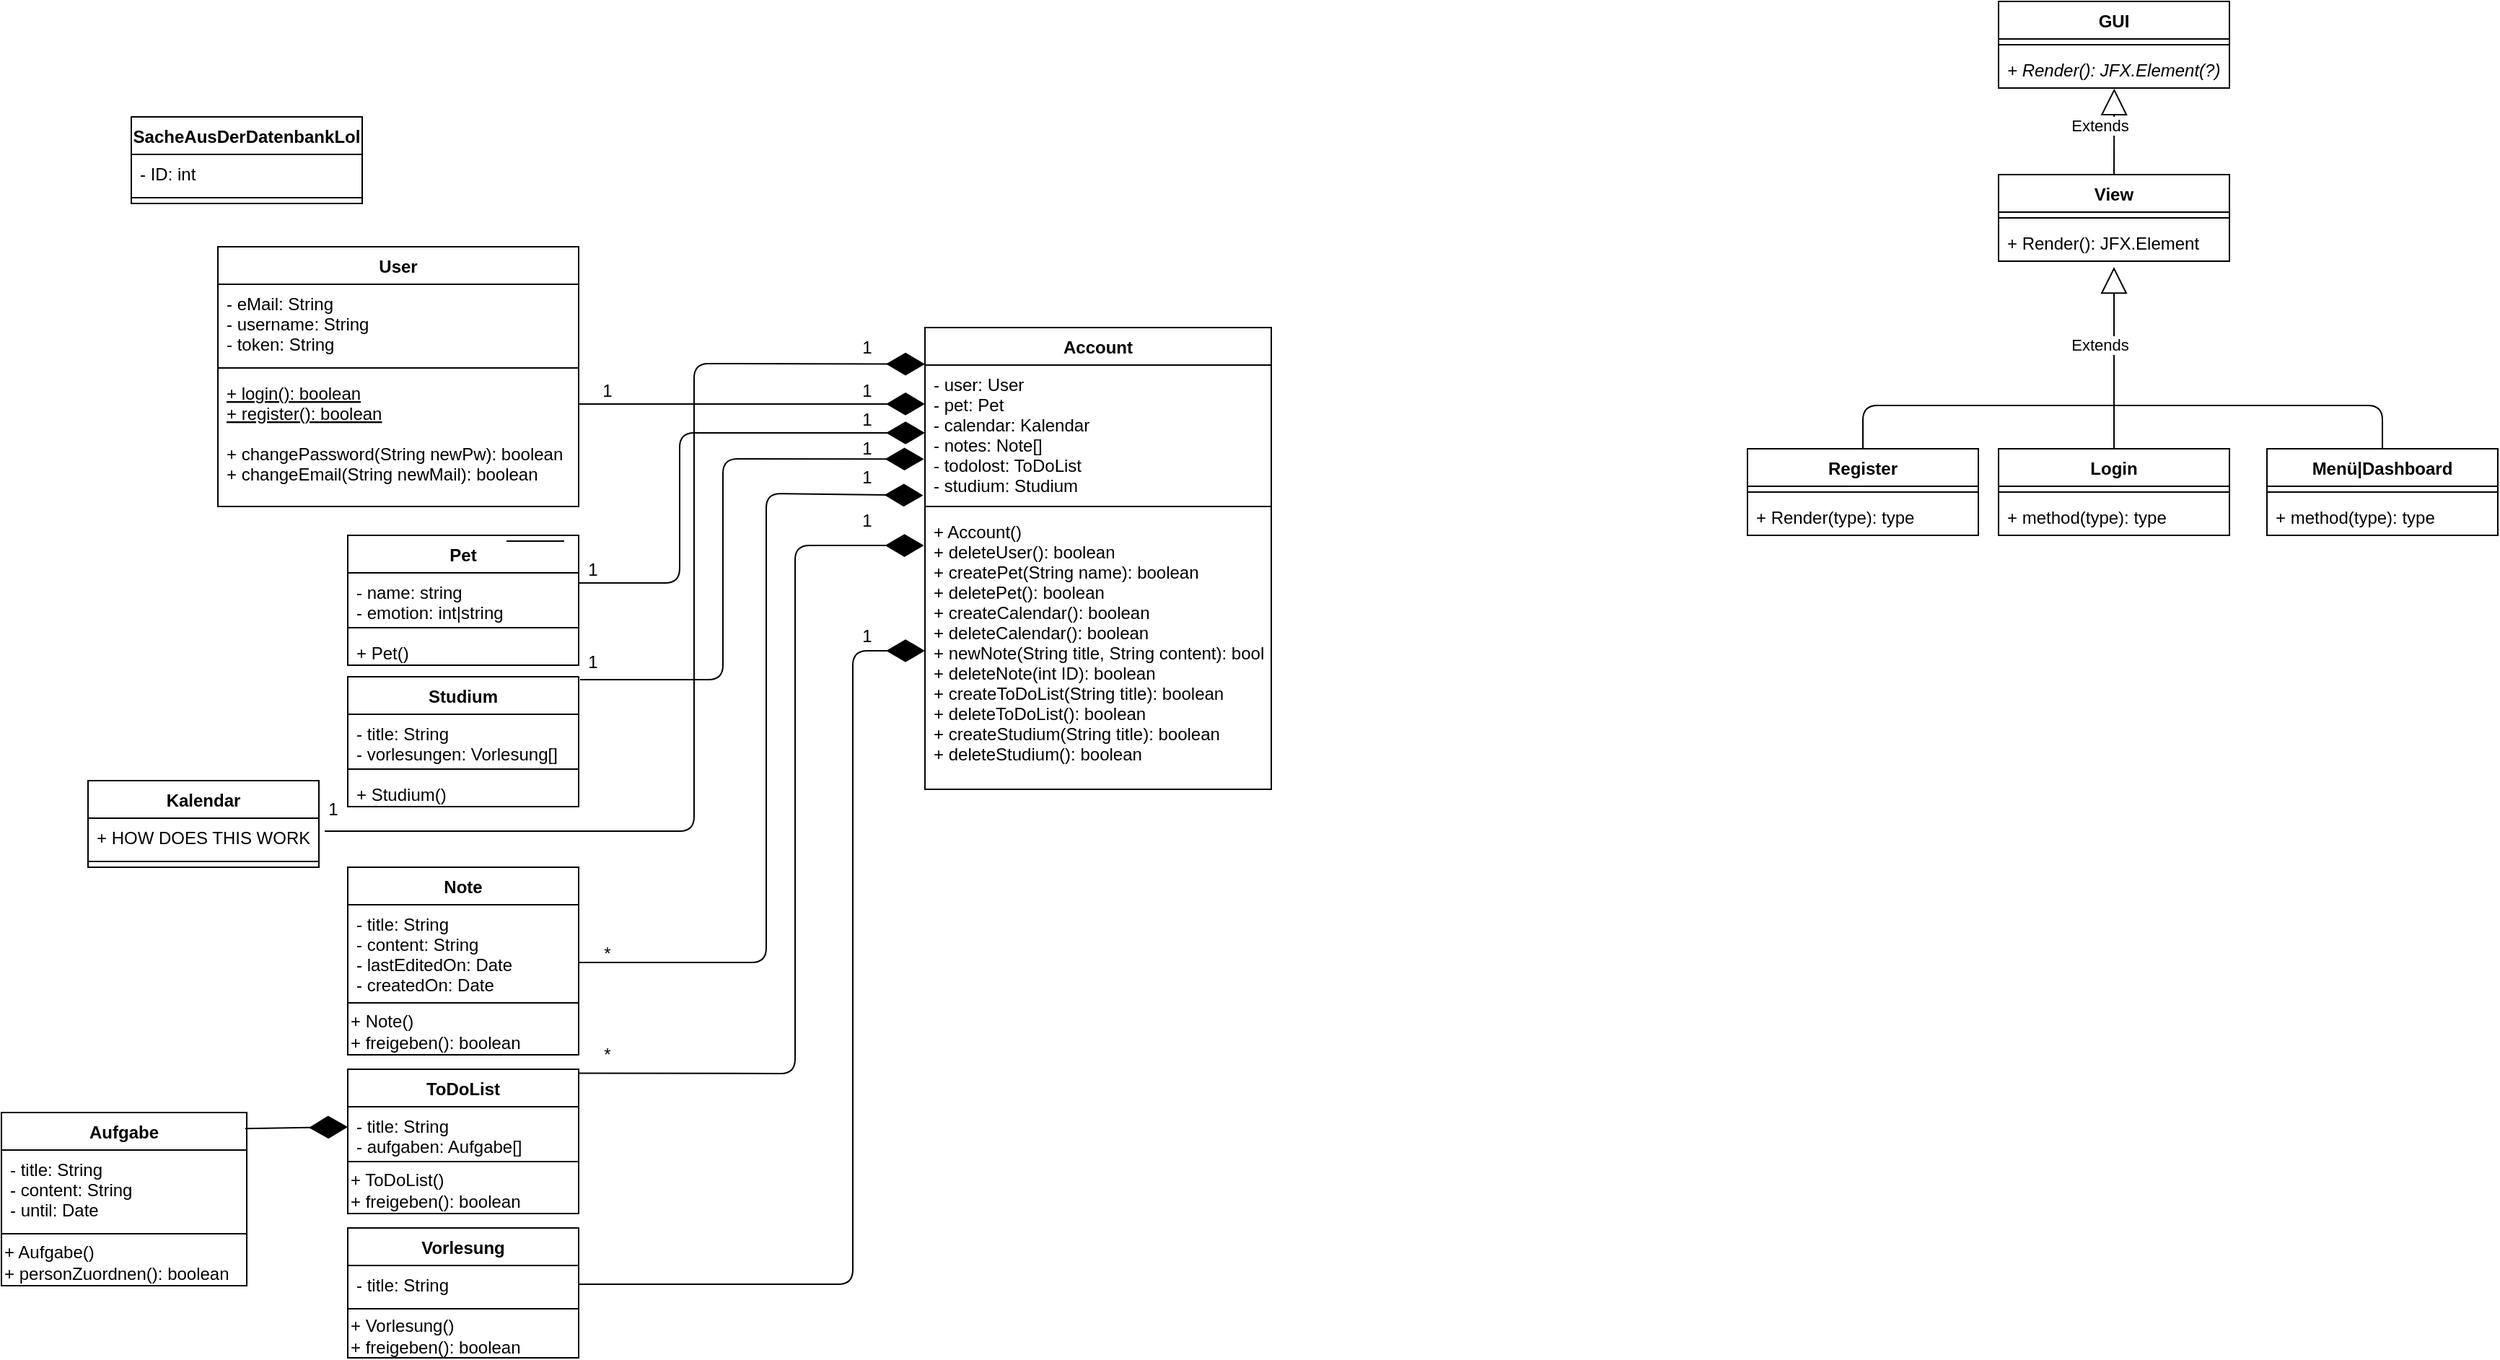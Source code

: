 <mxfile version="14.5.8" type="device"><diagram id="C5RBs43oDa-KdzZeNtuy" name="Page-1"><mxGraphModel dx="2031" dy="1053" grid="1" gridSize="10" guides="1" tooltips="1" connect="1" arrows="1" fold="1" page="1" pageScale="1" pageWidth="5000" pageHeight="5000" math="0" shadow="0"><root><mxCell id="WIyWlLk6GJQsqaUBKTNV-0"/><mxCell id="WIyWlLk6GJQsqaUBKTNV-1" parent="WIyWlLk6GJQsqaUBKTNV-0"/><mxCell id="lwPotUD3KqgCsZQsg83P-1" value="GUI" style="swimlane;fontStyle=1;align=center;verticalAlign=top;childLayout=stackLayout;horizontal=1;startSize=26;horizontalStack=0;resizeParent=1;resizeParentMax=0;resizeLast=0;collapsible=1;marginBottom=0;" vertex="1" parent="WIyWlLk6GJQsqaUBKTNV-1"><mxGeometry x="1564" y="40" width="160" height="60" as="geometry"/></mxCell><mxCell id="lwPotUD3KqgCsZQsg83P-3" value="" style="line;strokeWidth=1;fillColor=none;align=left;verticalAlign=middle;spacingTop=-1;spacingLeft=3;spacingRight=3;rotatable=0;labelPosition=right;points=[];portConstraint=eastwest;" vertex="1" parent="lwPotUD3KqgCsZQsg83P-1"><mxGeometry y="26" width="160" height="8" as="geometry"/></mxCell><mxCell id="lwPotUD3KqgCsZQsg83P-4" value="+ Render(): JFX.Element(?)" style="text;strokeColor=none;fillColor=none;align=left;verticalAlign=top;spacingLeft=4;spacingRight=4;overflow=hidden;rotatable=0;points=[[0,0.5],[1,0.5]];portConstraint=eastwest;fontStyle=2" vertex="1" parent="lwPotUD3KqgCsZQsg83P-1"><mxGeometry y="34" width="160" height="26" as="geometry"/></mxCell><mxCell id="lwPotUD3KqgCsZQsg83P-5" value="Menü|Dashboard" style="swimlane;fontStyle=1;align=center;verticalAlign=top;childLayout=stackLayout;horizontal=1;startSize=26;horizontalStack=0;resizeParent=1;resizeParentMax=0;resizeLast=0;collapsible=1;marginBottom=0;" vertex="1" parent="WIyWlLk6GJQsqaUBKTNV-1"><mxGeometry x="1750" y="350" width="160" height="60" as="geometry"/></mxCell><mxCell id="lwPotUD3KqgCsZQsg83P-7" value="" style="line;strokeWidth=1;fillColor=none;align=left;verticalAlign=middle;spacingTop=-1;spacingLeft=3;spacingRight=3;rotatable=0;labelPosition=right;points=[];portConstraint=eastwest;" vertex="1" parent="lwPotUD3KqgCsZQsg83P-5"><mxGeometry y="26" width="160" height="8" as="geometry"/></mxCell><mxCell id="lwPotUD3KqgCsZQsg83P-8" value="+ method(type): type" style="text;strokeColor=none;fillColor=none;align=left;verticalAlign=top;spacingLeft=4;spacingRight=4;overflow=hidden;rotatable=0;points=[[0,0.5],[1,0.5]];portConstraint=eastwest;" vertex="1" parent="lwPotUD3KqgCsZQsg83P-5"><mxGeometry y="34" width="160" height="26" as="geometry"/></mxCell><mxCell id="lwPotUD3KqgCsZQsg83P-11" value="Login" style="swimlane;fontStyle=1;align=center;verticalAlign=top;childLayout=stackLayout;horizontal=1;startSize=26;horizontalStack=0;resizeParent=1;resizeParentMax=0;resizeLast=0;collapsible=1;marginBottom=0;" vertex="1" parent="WIyWlLk6GJQsqaUBKTNV-1"><mxGeometry x="1564" y="350" width="160" height="60" as="geometry"/></mxCell><mxCell id="lwPotUD3KqgCsZQsg83P-13" value="" style="line;strokeWidth=1;fillColor=none;align=left;verticalAlign=middle;spacingTop=-1;spacingLeft=3;spacingRight=3;rotatable=0;labelPosition=right;points=[];portConstraint=eastwest;" vertex="1" parent="lwPotUD3KqgCsZQsg83P-11"><mxGeometry y="26" width="160" height="8" as="geometry"/></mxCell><mxCell id="lwPotUD3KqgCsZQsg83P-14" value="+ method(type): type" style="text;strokeColor=none;fillColor=none;align=left;verticalAlign=top;spacingLeft=4;spacingRight=4;overflow=hidden;rotatable=0;points=[[0,0.5],[1,0.5]];portConstraint=eastwest;" vertex="1" parent="lwPotUD3KqgCsZQsg83P-11"><mxGeometry y="34" width="160" height="26" as="geometry"/></mxCell><mxCell id="lwPotUD3KqgCsZQsg83P-16" value="Extends" style="endArrow=block;endSize=16;endFill=0;html=1;exitX=0.5;exitY=0;exitDx=0;exitDy=0;entryX=0.5;entryY=1.154;entryDx=0;entryDy=0;entryPerimeter=0;" edge="1" parent="WIyWlLk6GJQsqaUBKTNV-1" source="lwPotUD3KqgCsZQsg83P-11" target="lwPotUD3KqgCsZQsg83P-29"><mxGeometry x="0.14" y="10" width="160" relative="1" as="geometry"><mxPoint x="1547.92" y="242" as="sourcePoint"/><mxPoint x="1820" y="280" as="targetPoint"/><mxPoint as="offset"/></mxGeometry></mxCell><mxCell id="lwPotUD3KqgCsZQsg83P-17" value="Register" style="swimlane;fontStyle=1;align=center;verticalAlign=top;childLayout=stackLayout;horizontal=1;startSize=26;horizontalStack=0;resizeParent=1;resizeParentMax=0;resizeLast=0;collapsible=1;marginBottom=0;" vertex="1" parent="WIyWlLk6GJQsqaUBKTNV-1"><mxGeometry x="1390" y="350" width="160" height="60" as="geometry"/></mxCell><mxCell id="lwPotUD3KqgCsZQsg83P-19" value="" style="line;strokeWidth=1;fillColor=none;align=left;verticalAlign=middle;spacingTop=-1;spacingLeft=3;spacingRight=3;rotatable=0;labelPosition=right;points=[];portConstraint=eastwest;" vertex="1" parent="lwPotUD3KqgCsZQsg83P-17"><mxGeometry y="26" width="160" height="8" as="geometry"/></mxCell><mxCell id="lwPotUD3KqgCsZQsg83P-20" value="+ Render(type): type" style="text;strokeColor=none;fillColor=none;align=left;verticalAlign=top;spacingLeft=4;spacingRight=4;overflow=hidden;rotatable=0;points=[[0,0.5],[1,0.5]];portConstraint=eastwest;" vertex="1" parent="lwPotUD3KqgCsZQsg83P-17"><mxGeometry y="34" width="160" height="26" as="geometry"/></mxCell><mxCell id="lwPotUD3KqgCsZQsg83P-24" value="" style="endArrow=none;html=1;exitX=0.5;exitY=0;exitDx=0;exitDy=0;" edge="1" parent="WIyWlLk6GJQsqaUBKTNV-1" source="lwPotUD3KqgCsZQsg83P-17"><mxGeometry width="50" height="50" relative="1" as="geometry"><mxPoint x="1450" y="340" as="sourcePoint"/><mxPoint x="1650" y="320" as="targetPoint"/><Array as="points"><mxPoint x="1470" y="320"/></Array></mxGeometry></mxCell><mxCell id="lwPotUD3KqgCsZQsg83P-25" value="" style="endArrow=none;html=1;exitX=0.5;exitY=0;exitDx=0;exitDy=0;" edge="1" parent="WIyWlLk6GJQsqaUBKTNV-1"><mxGeometry width="50" height="50" relative="1" as="geometry"><mxPoint x="1830" y="350" as="sourcePoint"/><mxPoint x="1650" y="320" as="targetPoint"/><Array as="points"><mxPoint x="1830" y="320"/></Array></mxGeometry></mxCell><mxCell id="lwPotUD3KqgCsZQsg83P-26" value="View" style="swimlane;fontStyle=1;align=center;verticalAlign=top;childLayout=stackLayout;horizontal=1;startSize=26;horizontalStack=0;resizeParent=1;resizeParentMax=0;resizeLast=0;collapsible=1;marginBottom=0;" vertex="1" parent="WIyWlLk6GJQsqaUBKTNV-1"><mxGeometry x="1564" y="160" width="160" height="60" as="geometry"/></mxCell><mxCell id="lwPotUD3KqgCsZQsg83P-28" value="" style="line;strokeWidth=1;fillColor=none;align=left;verticalAlign=middle;spacingTop=-1;spacingLeft=3;spacingRight=3;rotatable=0;labelPosition=right;points=[];portConstraint=eastwest;" vertex="1" parent="lwPotUD3KqgCsZQsg83P-26"><mxGeometry y="26" width="160" height="8" as="geometry"/></mxCell><mxCell id="lwPotUD3KqgCsZQsg83P-29" value="+ Render(): JFX.Element" style="text;strokeColor=none;fillColor=none;align=left;verticalAlign=top;spacingLeft=4;spacingRight=4;overflow=hidden;rotatable=0;points=[[0,0.5],[1,0.5]];portConstraint=eastwest;" vertex="1" parent="lwPotUD3KqgCsZQsg83P-26"><mxGeometry y="34" width="160" height="26" as="geometry"/></mxCell><mxCell id="lwPotUD3KqgCsZQsg83P-30" value="User" style="swimlane;fontStyle=1;align=center;verticalAlign=top;childLayout=stackLayout;horizontal=1;startSize=26;horizontalStack=0;resizeParent=1;resizeParentMax=0;resizeLast=0;collapsible=1;marginBottom=0;" vertex="1" parent="WIyWlLk6GJQsqaUBKTNV-1"><mxGeometry x="330" y="210" width="250" height="180" as="geometry"/></mxCell><mxCell id="lwPotUD3KqgCsZQsg83P-31" value="- eMail: String&#10;- username: String&#10;- token: String" style="text;strokeColor=none;fillColor=none;align=left;verticalAlign=top;spacingLeft=4;spacingRight=4;overflow=hidden;rotatable=0;points=[[0,0.5],[1,0.5]];portConstraint=eastwest;" vertex="1" parent="lwPotUD3KqgCsZQsg83P-30"><mxGeometry y="26" width="250" height="54" as="geometry"/></mxCell><mxCell id="lwPotUD3KqgCsZQsg83P-32" value="" style="line;strokeWidth=1;fillColor=none;align=left;verticalAlign=middle;spacingTop=-1;spacingLeft=3;spacingRight=3;rotatable=0;labelPosition=right;points=[];portConstraint=eastwest;" vertex="1" parent="lwPotUD3KqgCsZQsg83P-30"><mxGeometry y="80" width="250" height="8" as="geometry"/></mxCell><mxCell id="lwPotUD3KqgCsZQsg83P-33" value="+ login(): boolean&#10;+ register(): boolean" style="text;strokeColor=none;fillColor=none;align=left;verticalAlign=top;spacingLeft=4;spacingRight=4;overflow=hidden;rotatable=0;points=[[0,0.5],[1,0.5]];portConstraint=eastwest;fontStyle=4" vertex="1" parent="lwPotUD3KqgCsZQsg83P-30"><mxGeometry y="88" width="250" height="42" as="geometry"/></mxCell><mxCell id="lwPotUD3KqgCsZQsg83P-34" value="+ changePassword(String newPw): boolean&#10;+ changeEmail(String newMail): boolean" style="text;strokeColor=none;fillColor=none;align=left;verticalAlign=top;spacingLeft=4;spacingRight=4;overflow=hidden;rotatable=0;points=[[0,0.5],[1,0.5]];portConstraint=eastwest;fontStyle=0" vertex="1" parent="lwPotUD3KqgCsZQsg83P-30"><mxGeometry y="130" width="250" height="50" as="geometry"/></mxCell><mxCell id="lwPotUD3KqgCsZQsg83P-35" value="Account" style="swimlane;fontStyle=1;align=center;verticalAlign=top;childLayout=stackLayout;horizontal=1;startSize=26;horizontalStack=0;resizeParent=1;resizeParentMax=0;resizeLast=0;collapsible=1;marginBottom=0;" vertex="1" parent="WIyWlLk6GJQsqaUBKTNV-1"><mxGeometry x="820" y="266" width="240" height="320" as="geometry"/></mxCell><mxCell id="lwPotUD3KqgCsZQsg83P-36" value="- user: User&#10;- pet: Pet&#10;- calendar: Kalendar&#10;- notes: Note[]&#10;- todolost: ToDoList&#10;- studium: Studium" style="text;strokeColor=none;fillColor=none;align=left;verticalAlign=top;spacingLeft=4;spacingRight=4;overflow=hidden;rotatable=0;points=[[0,0.5],[1,0.5]];portConstraint=eastwest;" vertex="1" parent="lwPotUD3KqgCsZQsg83P-35"><mxGeometry y="26" width="240" height="94" as="geometry"/></mxCell><mxCell id="lwPotUD3KqgCsZQsg83P-37" value="" style="line;strokeWidth=1;fillColor=none;align=left;verticalAlign=middle;spacingTop=-1;spacingLeft=3;spacingRight=3;rotatable=0;labelPosition=right;points=[];portConstraint=eastwest;" vertex="1" parent="lwPotUD3KqgCsZQsg83P-35"><mxGeometry y="120" width="240" height="8" as="geometry"/></mxCell><mxCell id="lwPotUD3KqgCsZQsg83P-53" value="+ Account()&#10;+ deleteUser(): boolean&#10;+ createPet(String name): boolean&#10;+ deletePet(): boolean&#10;+ createCalendar(): boolean&#10;+ deleteCalendar(): boolean&#10;+ newNote(String title, String content): boolean&#10;+ deleteNote(int ID): boolean&#10;+ createToDoList(String title): boolean&#10;+ deleteToDoList(): boolean&#10;+ createStudium(String title): boolean&#10;+ deleteStudium(): boolean" style="text;strokeColor=none;fillColor=none;align=left;verticalAlign=top;spacingLeft=4;spacingRight=4;overflow=hidden;rotatable=0;points=[[0,0.5],[1,0.5]];portConstraint=eastwest;" vertex="1" parent="lwPotUD3KqgCsZQsg83P-35"><mxGeometry y="128" width="240" height="192" as="geometry"/></mxCell><mxCell id="lwPotUD3KqgCsZQsg83P-39" value="Pet" style="swimlane;fontStyle=1;align=center;verticalAlign=top;childLayout=stackLayout;horizontal=1;startSize=26;horizontalStack=0;resizeParent=1;resizeParentMax=0;resizeLast=0;collapsible=1;marginBottom=0;" vertex="1" parent="WIyWlLk6GJQsqaUBKTNV-1"><mxGeometry x="420" y="410" width="160" height="90" as="geometry"/></mxCell><mxCell id="lwPotUD3KqgCsZQsg83P-40" value="- name: string&#10;- emotion: int|string" style="text;strokeColor=none;fillColor=none;align=left;verticalAlign=top;spacingLeft=4;spacingRight=4;overflow=hidden;rotatable=0;points=[[0,0.5],[1,0.5]];portConstraint=eastwest;" vertex="1" parent="lwPotUD3KqgCsZQsg83P-39"><mxGeometry y="26" width="160" height="34" as="geometry"/></mxCell><mxCell id="lwPotUD3KqgCsZQsg83P-41" value="" style="line;strokeWidth=1;fillColor=none;align=left;verticalAlign=middle;spacingTop=-1;spacingLeft=3;spacingRight=3;rotatable=0;labelPosition=right;points=[];portConstraint=eastwest;" vertex="1" parent="lwPotUD3KqgCsZQsg83P-39"><mxGeometry y="60" width="160" height="8" as="geometry"/></mxCell><mxCell id="lwPotUD3KqgCsZQsg83P-120" value="+ Pet()" style="text;strokeColor=none;fillColor=none;align=left;verticalAlign=top;spacingLeft=4;spacingRight=4;overflow=hidden;rotatable=0;points=[[0,0.5],[1,0.5]];portConstraint=eastwest;" vertex="1" parent="lwPotUD3KqgCsZQsg83P-39"><mxGeometry y="68" width="160" height="22" as="geometry"/></mxCell><mxCell id="lwPotUD3KqgCsZQsg83P-43" value="Extends" style="endArrow=block;endSize=16;endFill=0;html=1;exitX=0.5;exitY=0;exitDx=0;exitDy=0;entryX=0.501;entryY=1.013;entryDx=0;entryDy=0;entryPerimeter=0;" edge="1" parent="WIyWlLk6GJQsqaUBKTNV-1" source="lwPotUD3KqgCsZQsg83P-26" target="lwPotUD3KqgCsZQsg83P-4"><mxGeometry x="0.14" y="10" width="160" relative="1" as="geometry"><mxPoint x="1480" y="123" as="sourcePoint"/><mxPoint x="1482" y="20" as="targetPoint"/><mxPoint as="offset"/></mxGeometry></mxCell><mxCell id="lwPotUD3KqgCsZQsg83P-48" value="" style="endArrow=diamondThin;endFill=1;endSize=24;html=1;exitX=1;exitY=0.5;exitDx=0;exitDy=0;entryX=0;entryY=0.287;entryDx=0;entryDy=0;entryPerimeter=0;" edge="1" parent="WIyWlLk6GJQsqaUBKTNV-1" source="lwPotUD3KqgCsZQsg83P-33" target="lwPotUD3KqgCsZQsg83P-36"><mxGeometry width="160" relative="1" as="geometry"><mxPoint x="610" y="232.71" as="sourcePoint"/><mxPoint x="848" y="230" as="targetPoint"/></mxGeometry></mxCell><mxCell id="lwPotUD3KqgCsZQsg83P-50" value="" style="endArrow=diamondThin;endFill=1;endSize=24;html=1;entryX=0;entryY=0.5;entryDx=0;entryDy=0;" edge="1" parent="WIyWlLk6GJQsqaUBKTNV-1" target="lwPotUD3KqgCsZQsg83P-36"><mxGeometry width="160" relative="1" as="geometry"><mxPoint x="580" y="443" as="sourcePoint"/><mxPoint x="770" y="339" as="targetPoint"/><Array as="points"><mxPoint x="650" y="443"/><mxPoint x="650" y="339"/></Array></mxGeometry></mxCell><mxCell id="lwPotUD3KqgCsZQsg83P-51" value="1" style="text;html=1;strokeColor=none;fillColor=none;align=center;verticalAlign=middle;whiteSpace=wrap;rounded=0;" vertex="1" parent="WIyWlLk6GJQsqaUBKTNV-1"><mxGeometry x="570" y="424" width="40" height="20" as="geometry"/></mxCell><mxCell id="lwPotUD3KqgCsZQsg83P-52" value="1" style="text;html=1;strokeColor=none;fillColor=none;align=center;verticalAlign=middle;whiteSpace=wrap;rounded=0;" vertex="1" parent="WIyWlLk6GJQsqaUBKTNV-1"><mxGeometry x="760" y="320" width="40" height="20" as="geometry"/></mxCell><mxCell id="lwPotUD3KqgCsZQsg83P-60" value="Kalendar" style="swimlane;fontStyle=1;align=center;verticalAlign=top;childLayout=stackLayout;horizontal=1;startSize=26;horizontalStack=0;resizeParent=1;resizeParentMax=0;resizeLast=0;collapsible=1;marginBottom=0;" vertex="1" parent="WIyWlLk6GJQsqaUBKTNV-1"><mxGeometry x="240" y="580" width="160" height="60" as="geometry"/></mxCell><mxCell id="lwPotUD3KqgCsZQsg83P-61" value="+ HOW DOES THIS WORK" style="text;strokeColor=none;fillColor=none;align=left;verticalAlign=top;spacingLeft=4;spacingRight=4;overflow=hidden;rotatable=0;points=[[0,0.5],[1,0.5]];portConstraint=eastwest;" vertex="1" parent="lwPotUD3KqgCsZQsg83P-60"><mxGeometry y="26" width="160" height="26" as="geometry"/></mxCell><mxCell id="lwPotUD3KqgCsZQsg83P-62" value="" style="line;strokeWidth=1;fillColor=none;align=left;verticalAlign=middle;spacingTop=-1;spacingLeft=3;spacingRight=3;rotatable=0;labelPosition=right;points=[];portConstraint=eastwest;" vertex="1" parent="lwPotUD3KqgCsZQsg83P-60"><mxGeometry y="52" width="160" height="8" as="geometry"/></mxCell><mxCell id="lwPotUD3KqgCsZQsg83P-64" value="Note" style="swimlane;fontStyle=1;align=center;verticalAlign=top;childLayout=stackLayout;horizontal=1;startSize=26;horizontalStack=0;resizeParent=1;resizeParentMax=0;resizeLast=0;collapsible=1;marginBottom=0;" vertex="1" parent="WIyWlLk6GJQsqaUBKTNV-1"><mxGeometry x="420" y="640" width="160" height="130" as="geometry"/></mxCell><mxCell id="lwPotUD3KqgCsZQsg83P-65" value="- title: String&#10;- content: String&#10;- lastEditedOn: Date&#10;- createdOn: Date" style="text;strokeColor=none;fillColor=none;align=left;verticalAlign=top;spacingLeft=4;spacingRight=4;overflow=hidden;rotatable=0;points=[[0,0.5],[1,0.5]];portConstraint=eastwest;" vertex="1" parent="lwPotUD3KqgCsZQsg83P-64"><mxGeometry y="26" width="160" height="64" as="geometry"/></mxCell><mxCell id="lwPotUD3KqgCsZQsg83P-66" value="" style="line;strokeWidth=1;fillColor=none;align=left;verticalAlign=middle;spacingTop=-1;spacingLeft=3;spacingRight=3;rotatable=0;labelPosition=right;points=[];portConstraint=eastwest;" vertex="1" parent="lwPotUD3KqgCsZQsg83P-64"><mxGeometry y="90" width="160" height="8" as="geometry"/></mxCell><mxCell id="lwPotUD3KqgCsZQsg83P-93" value="+ Note()&lt;br&gt;+ freigeben(): boolean" style="text;html=1;strokeColor=none;fillColor=none;align=left;verticalAlign=middle;whiteSpace=wrap;rounded=0;" vertex="1" parent="lwPotUD3KqgCsZQsg83P-64"><mxGeometry y="98" width="160" height="32" as="geometry"/></mxCell><mxCell id="lwPotUD3KqgCsZQsg83P-68" value="ToDoList" style="swimlane;fontStyle=1;align=center;verticalAlign=top;childLayout=stackLayout;horizontal=1;startSize=26;horizontalStack=0;resizeParent=1;resizeParentMax=0;resizeLast=0;collapsible=1;marginBottom=0;" vertex="1" parent="WIyWlLk6GJQsqaUBKTNV-1"><mxGeometry x="420" y="780" width="160" height="100" as="geometry"/></mxCell><mxCell id="lwPotUD3KqgCsZQsg83P-69" value="- title: String&#10;- aufgaben: Aufgabe[]" style="text;strokeColor=none;fillColor=none;align=left;verticalAlign=top;spacingLeft=4;spacingRight=4;overflow=hidden;rotatable=0;points=[[0,0.5],[1,0.5]];portConstraint=eastwest;" vertex="1" parent="lwPotUD3KqgCsZQsg83P-68"><mxGeometry y="26" width="160" height="34" as="geometry"/></mxCell><mxCell id="lwPotUD3KqgCsZQsg83P-70" value="" style="line;strokeWidth=1;fillColor=none;align=left;verticalAlign=middle;spacingTop=-1;spacingLeft=3;spacingRight=3;rotatable=0;labelPosition=right;points=[];portConstraint=eastwest;" vertex="1" parent="lwPotUD3KqgCsZQsg83P-68"><mxGeometry y="60" width="160" height="8" as="geometry"/></mxCell><mxCell id="lwPotUD3KqgCsZQsg83P-94" value="+ ToDoList()&lt;br&gt;+ freigeben(): boolean" style="text;html=1;strokeColor=none;fillColor=none;align=left;verticalAlign=middle;whiteSpace=wrap;rounded=0;" vertex="1" parent="lwPotUD3KqgCsZQsg83P-68"><mxGeometry y="68" width="160" height="32" as="geometry"/></mxCell><mxCell id="lwPotUD3KqgCsZQsg83P-72" value="Studium" style="swimlane;fontStyle=1;align=center;verticalAlign=top;childLayout=stackLayout;horizontal=1;startSize=26;horizontalStack=0;resizeParent=1;resizeParentMax=0;resizeLast=0;collapsible=1;marginBottom=0;" vertex="1" parent="WIyWlLk6GJQsqaUBKTNV-1"><mxGeometry x="420" y="508" width="160" height="90" as="geometry"/></mxCell><mxCell id="lwPotUD3KqgCsZQsg83P-73" value="- title: String&#10;- vorlesungen: Vorlesung[]" style="text;strokeColor=none;fillColor=none;align=left;verticalAlign=top;spacingLeft=4;spacingRight=4;overflow=hidden;rotatable=0;points=[[0,0.5],[1,0.5]];portConstraint=eastwest;" vertex="1" parent="lwPotUD3KqgCsZQsg83P-72"><mxGeometry y="26" width="160" height="34" as="geometry"/></mxCell><mxCell id="lwPotUD3KqgCsZQsg83P-74" value="" style="line;strokeWidth=1;fillColor=none;align=left;verticalAlign=middle;spacingTop=-1;spacingLeft=3;spacingRight=3;rotatable=0;labelPosition=right;points=[];portConstraint=eastwest;" vertex="1" parent="lwPotUD3KqgCsZQsg83P-72"><mxGeometry y="60" width="160" height="8" as="geometry"/></mxCell><mxCell id="lwPotUD3KqgCsZQsg83P-121" value="+ Studium()" style="text;strokeColor=none;fillColor=none;align=left;verticalAlign=top;spacingLeft=4;spacingRight=4;overflow=hidden;rotatable=0;points=[[0,0.5],[1,0.5]];portConstraint=eastwest;" vertex="1" parent="lwPotUD3KqgCsZQsg83P-72"><mxGeometry y="68" width="160" height="22" as="geometry"/></mxCell><mxCell id="lwPotUD3KqgCsZQsg83P-76" value="Vorlesung" style="swimlane;fontStyle=1;align=center;verticalAlign=top;childLayout=stackLayout;horizontal=1;startSize=26;horizontalStack=0;resizeParent=1;resizeParentMax=0;resizeLast=0;collapsible=1;marginBottom=0;" vertex="1" parent="WIyWlLk6GJQsqaUBKTNV-1"><mxGeometry x="420" y="890" width="160" height="90" as="geometry"/></mxCell><mxCell id="lwPotUD3KqgCsZQsg83P-77" value="- title: String" style="text;strokeColor=none;fillColor=none;align=left;verticalAlign=top;spacingLeft=4;spacingRight=4;overflow=hidden;rotatable=0;points=[[0,0.5],[1,0.5]];portConstraint=eastwest;" vertex="1" parent="lwPotUD3KqgCsZQsg83P-76"><mxGeometry y="26" width="160" height="26" as="geometry"/></mxCell><mxCell id="lwPotUD3KqgCsZQsg83P-78" value="" style="line;strokeWidth=1;fillColor=none;align=left;verticalAlign=middle;spacingTop=-1;spacingLeft=3;spacingRight=3;rotatable=0;labelPosition=right;points=[];portConstraint=eastwest;" vertex="1" parent="lwPotUD3KqgCsZQsg83P-76"><mxGeometry y="52" width="160" height="8" as="geometry"/></mxCell><mxCell id="lwPotUD3KqgCsZQsg83P-105" value="+ Vorlesung()&lt;br&gt;+ freigeben(): boolean" style="text;html=1;strokeColor=none;fillColor=none;align=left;verticalAlign=middle;whiteSpace=wrap;rounded=0;" vertex="1" parent="lwPotUD3KqgCsZQsg83P-76"><mxGeometry y="60" width="160" height="30" as="geometry"/></mxCell><mxCell id="lwPotUD3KqgCsZQsg83P-80" value="" style="endArrow=diamondThin;endFill=1;endSize=24;html=1;entryX=-0.003;entryY=0.693;entryDx=0;entryDy=0;entryPerimeter=0;" edge="1" parent="WIyWlLk6GJQsqaUBKTNV-1" target="lwPotUD3KqgCsZQsg83P-36"><mxGeometry width="160" relative="1" as="geometry"><mxPoint x="581" y="510" as="sourcePoint"/><mxPoint x="739" y="440" as="targetPoint"/><Array as="points"><mxPoint x="680" y="510"/><mxPoint x="680" y="357"/></Array></mxGeometry></mxCell><mxCell id="lwPotUD3KqgCsZQsg83P-81" value="" style="endArrow=diamondThin;endFill=1;endSize=24;html=1;exitX=1;exitY=0.5;exitDx=0;exitDy=0;entryX=-0.005;entryY=0.961;entryDx=0;entryDy=0;entryPerimeter=0;" edge="1" parent="WIyWlLk6GJQsqaUBKTNV-1" target="lwPotUD3KqgCsZQsg83P-36"><mxGeometry width="160" relative="1" as="geometry"><mxPoint x="580" y="706" as="sourcePoint"/><mxPoint x="739.0" y="600" as="targetPoint"/><Array as="points"><mxPoint x="710" y="706"/><mxPoint x="710" y="381"/></Array></mxGeometry></mxCell><mxCell id="lwPotUD3KqgCsZQsg83P-83" value="1" style="text;html=1;strokeColor=none;fillColor=none;align=center;verticalAlign=middle;whiteSpace=wrap;rounded=0;" vertex="1" parent="WIyWlLk6GJQsqaUBKTNV-1"><mxGeometry x="760" y="340" width="40" height="20" as="geometry"/></mxCell><mxCell id="lwPotUD3KqgCsZQsg83P-84" value="1" style="text;html=1;strokeColor=none;fillColor=none;align=center;verticalAlign=middle;whiteSpace=wrap;rounded=0;" vertex="1" parent="WIyWlLk6GJQsqaUBKTNV-1"><mxGeometry x="570" y="488" width="40" height="20" as="geometry"/></mxCell><mxCell id="lwPotUD3KqgCsZQsg83P-85" value="1" style="text;html=1;strokeColor=none;fillColor=none;align=center;verticalAlign=middle;whiteSpace=wrap;rounded=0;" vertex="1" parent="WIyWlLk6GJQsqaUBKTNV-1"><mxGeometry x="760" y="360" width="40" height="20" as="geometry"/></mxCell><mxCell id="lwPotUD3KqgCsZQsg83P-86" value="*" style="text;html=1;strokeColor=none;fillColor=none;align=center;verticalAlign=middle;whiteSpace=wrap;rounded=0;" vertex="1" parent="WIyWlLk6GJQsqaUBKTNV-1"><mxGeometry x="580" y="690" width="40" height="20" as="geometry"/></mxCell><mxCell id="lwPotUD3KqgCsZQsg83P-87" value="" style="endArrow=diamondThin;endFill=1;endSize=24;html=1;entryX=-0.003;entryY=0.12;entryDx=0;entryDy=0;entryPerimeter=0;" edge="1" parent="WIyWlLk6GJQsqaUBKTNV-1" target="lwPotUD3KqgCsZQsg83P-53"><mxGeometry width="160" relative="1" as="geometry"><mxPoint x="580" y="782.71" as="sourcePoint"/><mxPoint x="850" y="780" as="targetPoint"/><Array as="points"><mxPoint x="730" y="783"/><mxPoint x="730" y="417"/></Array></mxGeometry></mxCell><mxCell id="lwPotUD3KqgCsZQsg83P-88" value="" style="endArrow=diamondThin;endFill=1;endSize=24;html=1;entryX=0;entryY=0.5;entryDx=0;entryDy=0;exitX=1;exitY=0.5;exitDx=0;exitDy=0;" edge="1" parent="WIyWlLk6GJQsqaUBKTNV-1" source="lwPotUD3KqgCsZQsg83P-77" target="lwPotUD3KqgCsZQsg83P-53"><mxGeometry width="160" relative="1" as="geometry"><mxPoint x="580.54" y="891.09" as="sourcePoint"/><mxPoint x="820" y="508.62" as="targetPoint"/><Array as="points"><mxPoint x="770" y="929"/><mxPoint x="770" y="490"/></Array></mxGeometry></mxCell><mxCell id="lwPotUD3KqgCsZQsg83P-99" value="Aufgabe" style="swimlane;fontStyle=1;align=center;verticalAlign=top;childLayout=stackLayout;horizontal=1;startSize=26;horizontalStack=0;resizeParent=1;resizeParentMax=0;resizeLast=0;collapsible=1;marginBottom=0;" vertex="1" parent="WIyWlLk6GJQsqaUBKTNV-1"><mxGeometry x="180" y="810" width="170" height="120" as="geometry"/></mxCell><mxCell id="lwPotUD3KqgCsZQsg83P-100" value="- title: String&#10;- content: String&#10;- until: Date" style="text;strokeColor=none;fillColor=none;align=left;verticalAlign=top;spacingLeft=4;spacingRight=4;overflow=hidden;rotatable=0;points=[[0,0.5],[1,0.5]];portConstraint=eastwest;" vertex="1" parent="lwPotUD3KqgCsZQsg83P-99"><mxGeometry y="26" width="170" height="54" as="geometry"/></mxCell><mxCell id="lwPotUD3KqgCsZQsg83P-101" value="" style="line;strokeWidth=1;fillColor=none;align=left;verticalAlign=middle;spacingTop=-1;spacingLeft=3;spacingRight=3;rotatable=0;labelPosition=right;points=[];portConstraint=eastwest;" vertex="1" parent="lwPotUD3KqgCsZQsg83P-99"><mxGeometry y="80" width="170" height="8" as="geometry"/></mxCell><mxCell id="lwPotUD3KqgCsZQsg83P-106" value="+ Aufgabe()&lt;br&gt;+ personZuordnen(): boolean" style="text;html=1;strokeColor=none;fillColor=none;align=left;verticalAlign=middle;whiteSpace=wrap;rounded=0;" vertex="1" parent="lwPotUD3KqgCsZQsg83P-99"><mxGeometry y="88" width="170" height="32" as="geometry"/></mxCell><mxCell id="lwPotUD3KqgCsZQsg83P-104" value="" style="endArrow=diamondThin;endFill=1;endSize=24;html=1;exitX=0.994;exitY=0.093;exitDx=0;exitDy=0;exitPerimeter=0;" edge="1" parent="WIyWlLk6GJQsqaUBKTNV-1" source="lwPotUD3KqgCsZQsg83P-99"><mxGeometry width="160" relative="1" as="geometry"><mxPoint x="353" y="820" as="sourcePoint"/><mxPoint x="420" y="820" as="targetPoint"/></mxGeometry></mxCell><mxCell id="lwPotUD3KqgCsZQsg83P-107" value="*" style="text;html=1;strokeColor=none;fillColor=none;align=center;verticalAlign=middle;whiteSpace=wrap;rounded=0;" vertex="1" parent="WIyWlLk6GJQsqaUBKTNV-1"><mxGeometry x="580" y="760" width="40" height="20" as="geometry"/></mxCell><mxCell id="lwPotUD3KqgCsZQsg83P-109" value="1" style="text;html=1;strokeColor=none;fillColor=none;align=center;verticalAlign=middle;whiteSpace=wrap;rounded=0;" vertex="1" parent="WIyWlLk6GJQsqaUBKTNV-1"><mxGeometry x="760" y="390" width="40" height="20" as="geometry"/></mxCell><mxCell id="lwPotUD3KqgCsZQsg83P-110" value="1" style="text;html=1;strokeColor=none;fillColor=none;align=center;verticalAlign=middle;whiteSpace=wrap;rounded=0;" vertex="1" parent="WIyWlLk6GJQsqaUBKTNV-1"><mxGeometry x="760" y="470" width="40" height="20" as="geometry"/></mxCell><mxCell id="lwPotUD3KqgCsZQsg83P-111" value="1" style="text;html=1;strokeColor=none;fillColor=none;align=center;verticalAlign=middle;whiteSpace=wrap;rounded=0;" vertex="1" parent="WIyWlLk6GJQsqaUBKTNV-1"><mxGeometry x="760" y="300" width="40" height="20" as="geometry"/></mxCell><mxCell id="lwPotUD3KqgCsZQsg83P-112" value="1" style="text;html=1;strokeColor=none;fillColor=none;align=center;verticalAlign=middle;whiteSpace=wrap;rounded=0;" vertex="1" parent="WIyWlLk6GJQsqaUBKTNV-1"><mxGeometry x="580" y="300" width="40" height="20" as="geometry"/></mxCell><mxCell id="lwPotUD3KqgCsZQsg83P-113" value="1" style="text;html=1;strokeColor=none;fillColor=none;align=center;verticalAlign=middle;whiteSpace=wrap;rounded=0;" vertex="1" parent="WIyWlLk6GJQsqaUBKTNV-1"><mxGeometry x="390" y="590" width="40" height="20" as="geometry"/></mxCell><mxCell id="lwPotUD3KqgCsZQsg83P-114" value="" style="endArrow=diamondThin;endFill=1;endSize=24;html=1;entryX=-0.005;entryY=0.961;entryDx=0;entryDy=0;entryPerimeter=0;" edge="1" parent="WIyWlLk6GJQsqaUBKTNV-1"><mxGeometry width="160" relative="1" as="geometry"><mxPoint x="404" y="615" as="sourcePoint"/><mxPoint x="820.0" y="291.334" as="targetPoint"/><Array as="points"><mxPoint x="660" y="615"/><mxPoint x="660" y="291"/></Array></mxGeometry></mxCell><mxCell id="lwPotUD3KqgCsZQsg83P-115" value="1" style="text;html=1;strokeColor=none;fillColor=none;align=center;verticalAlign=middle;whiteSpace=wrap;rounded=0;" vertex="1" parent="WIyWlLk6GJQsqaUBKTNV-1"><mxGeometry x="760" y="270" width="40" height="20" as="geometry"/></mxCell><mxCell id="lwPotUD3KqgCsZQsg83P-116" value="SacheAusDerDatenbankLol" style="swimlane;fontStyle=1;align=center;verticalAlign=top;childLayout=stackLayout;horizontal=1;startSize=26;horizontalStack=0;resizeParent=1;resizeParentMax=0;resizeLast=0;collapsible=1;marginBottom=0;" vertex="1" parent="WIyWlLk6GJQsqaUBKTNV-1"><mxGeometry x="270" y="120" width="160" height="60" as="geometry"/></mxCell><mxCell id="lwPotUD3KqgCsZQsg83P-117" value="- ID: int" style="text;strokeColor=none;fillColor=none;align=left;verticalAlign=top;spacingLeft=4;spacingRight=4;overflow=hidden;rotatable=0;points=[[0,0.5],[1,0.5]];portConstraint=eastwest;" vertex="1" parent="lwPotUD3KqgCsZQsg83P-116"><mxGeometry y="26" width="160" height="26" as="geometry"/></mxCell><mxCell id="lwPotUD3KqgCsZQsg83P-118" value="" style="line;strokeWidth=1;fillColor=none;align=left;verticalAlign=middle;spacingTop=-1;spacingLeft=3;spacingRight=3;rotatable=0;labelPosition=right;points=[];portConstraint=eastwest;" vertex="1" parent="lwPotUD3KqgCsZQsg83P-116"><mxGeometry y="52" width="160" height="8" as="geometry"/></mxCell><mxCell id="lwPotUD3KqgCsZQsg83P-122" value="" style="line;strokeWidth=1;fillColor=none;align=left;verticalAlign=middle;spacingTop=-1;spacingLeft=3;spacingRight=3;rotatable=0;labelPosition=right;points=[];portConstraint=eastwest;" vertex="1" parent="WIyWlLk6GJQsqaUBKTNV-1"><mxGeometry x="530" y="410" width="40" height="8" as="geometry"/></mxCell></root></mxGraphModel></diagram></mxfile>